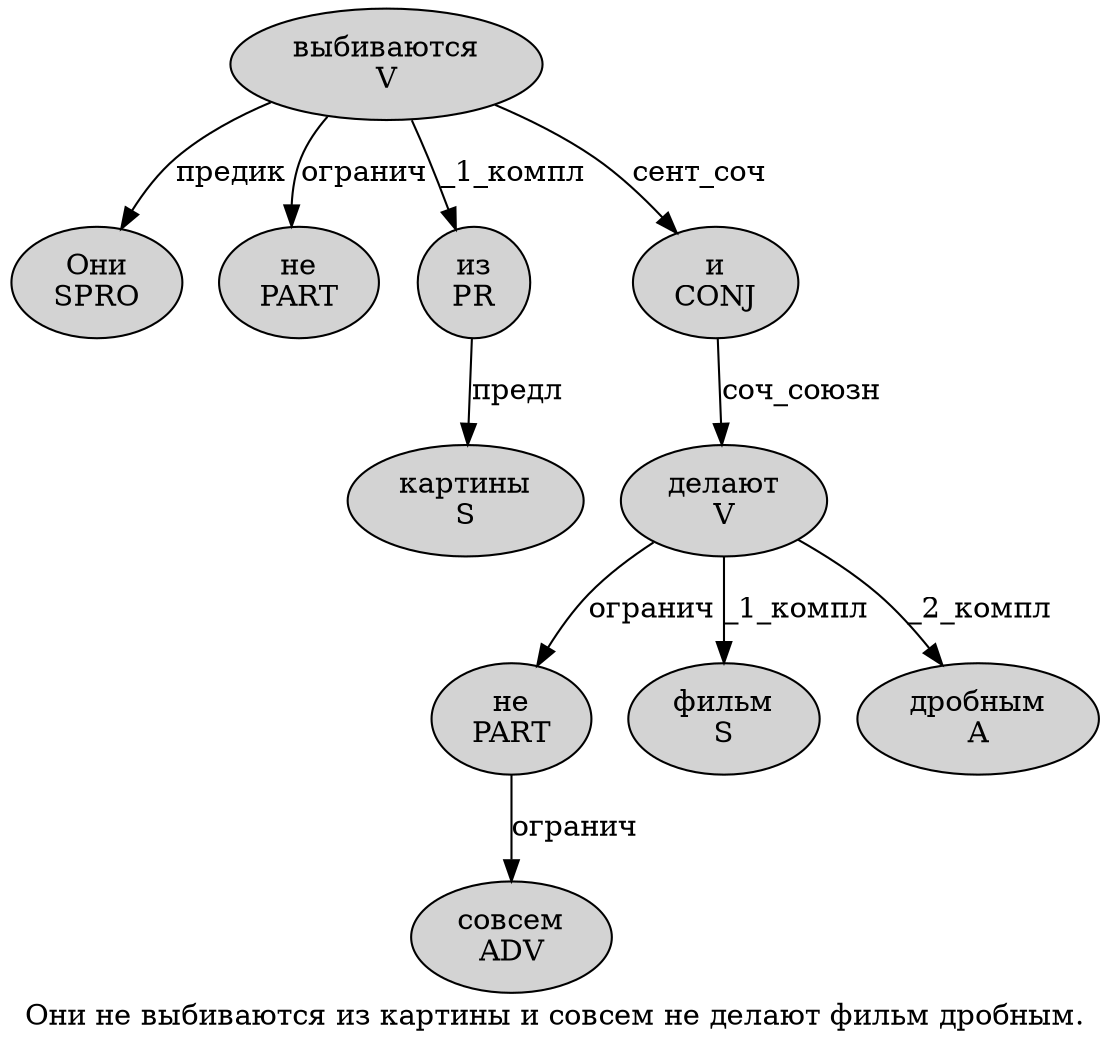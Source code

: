 digraph SENTENCE_770 {
	graph [label="Они не выбиваются из картины и совсем не делают фильм дробным."]
	node [style=filled]
		0 [label="Они
SPRO" color="" fillcolor=lightgray penwidth=1 shape=ellipse]
		1 [label="не
PART" color="" fillcolor=lightgray penwidth=1 shape=ellipse]
		2 [label="выбиваются
V" color="" fillcolor=lightgray penwidth=1 shape=ellipse]
		3 [label="из
PR" color="" fillcolor=lightgray penwidth=1 shape=ellipse]
		4 [label="картины
S" color="" fillcolor=lightgray penwidth=1 shape=ellipse]
		5 [label="и
CONJ" color="" fillcolor=lightgray penwidth=1 shape=ellipse]
		6 [label="совсем
ADV" color="" fillcolor=lightgray penwidth=1 shape=ellipse]
		7 [label="не
PART" color="" fillcolor=lightgray penwidth=1 shape=ellipse]
		8 [label="делают
V" color="" fillcolor=lightgray penwidth=1 shape=ellipse]
		9 [label="фильм
S" color="" fillcolor=lightgray penwidth=1 shape=ellipse]
		10 [label="дробным
A" color="" fillcolor=lightgray penwidth=1 shape=ellipse]
			2 -> 0 [label="предик"]
			2 -> 1 [label="огранич"]
			2 -> 3 [label="_1_компл"]
			2 -> 5 [label="сент_соч"]
			8 -> 7 [label="огранич"]
			8 -> 9 [label="_1_компл"]
			8 -> 10 [label="_2_компл"]
			5 -> 8 [label="соч_союзн"]
			7 -> 6 [label="огранич"]
			3 -> 4 [label="предл"]
}